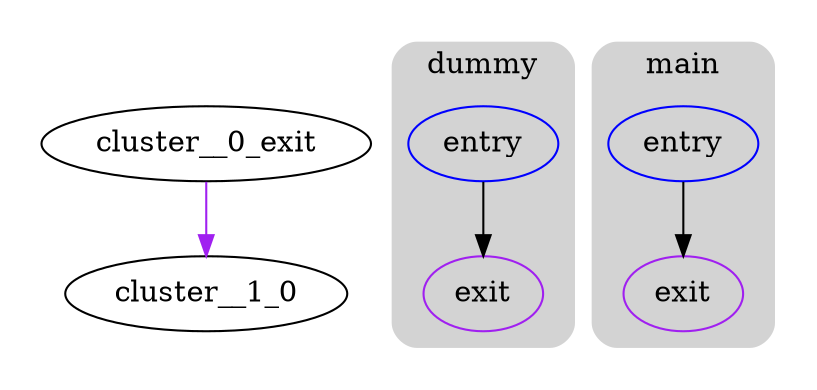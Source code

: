 strict digraph G {
  compound=true
  subgraph cluster_ {
    peripheries=0
    subgraph cluster_0 {
      label="main"
      color=darkgray
      style=rounded
      bgcolor=lightgray
      cluster_0_0[label="entry",shape=oval,color=blue,rank=source]
      cluster_0_exit[label=exit,color=purple,rank=sink]
      cluster_0_0 -> cluster_0_exit [color=black]
    }
    subgraph cluster_1 {
      label="dummy"
      color=darkgray
      style=rounded
      bgcolor=lightgray
      cluster_1_0[label="entry",shape=oval,color=blue,rank=source]
      cluster_1_exit[label=exit,color=purple,rank=sink]
      cluster_1_0 -> cluster_1_exit [color=black]
    }
    cluster__0_exit -> cluster__1_0 [color=purple]
  }
}
